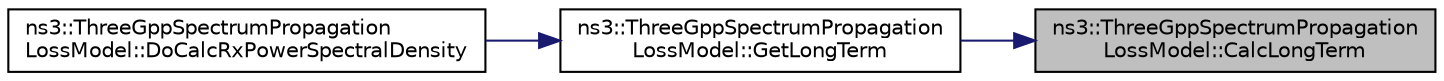 digraph "ns3::ThreeGppSpectrumPropagationLossModel::CalcLongTerm"
{
 // LATEX_PDF_SIZE
  edge [fontname="Helvetica",fontsize="10",labelfontname="Helvetica",labelfontsize="10"];
  node [fontname="Helvetica",fontsize="10",shape=record];
  rankdir="RL";
  Node1 [label="ns3::ThreeGppSpectrumPropagation\lLossModel::CalcLongTerm",height=0.2,width=0.4,color="black", fillcolor="grey75", style="filled", fontcolor="black",tooltip="Computes the long term component."];
  Node1 -> Node2 [dir="back",color="midnightblue",fontsize="10",style="solid",fontname="Helvetica"];
  Node2 [label="ns3::ThreeGppSpectrumPropagation\lLossModel::GetLongTerm",height=0.2,width=0.4,color="black", fillcolor="white", style="filled",URL="$classns3_1_1_three_gpp_spectrum_propagation_loss_model.html#a1394cf5856841e8a6f91e3d623a6fcdb",tooltip="Looks for the long term component in m_longTermMap."];
  Node2 -> Node3 [dir="back",color="midnightblue",fontsize="10",style="solid",fontname="Helvetica"];
  Node3 [label="ns3::ThreeGppSpectrumPropagation\lLossModel::DoCalcRxPowerSpectralDensity",height=0.2,width=0.4,color="black", fillcolor="white", style="filled",URL="$classns3_1_1_three_gpp_spectrum_propagation_loss_model.html#af4115f4fb10701dabbd364be8b49e913",tooltip="Computes the received PSD."];
}
